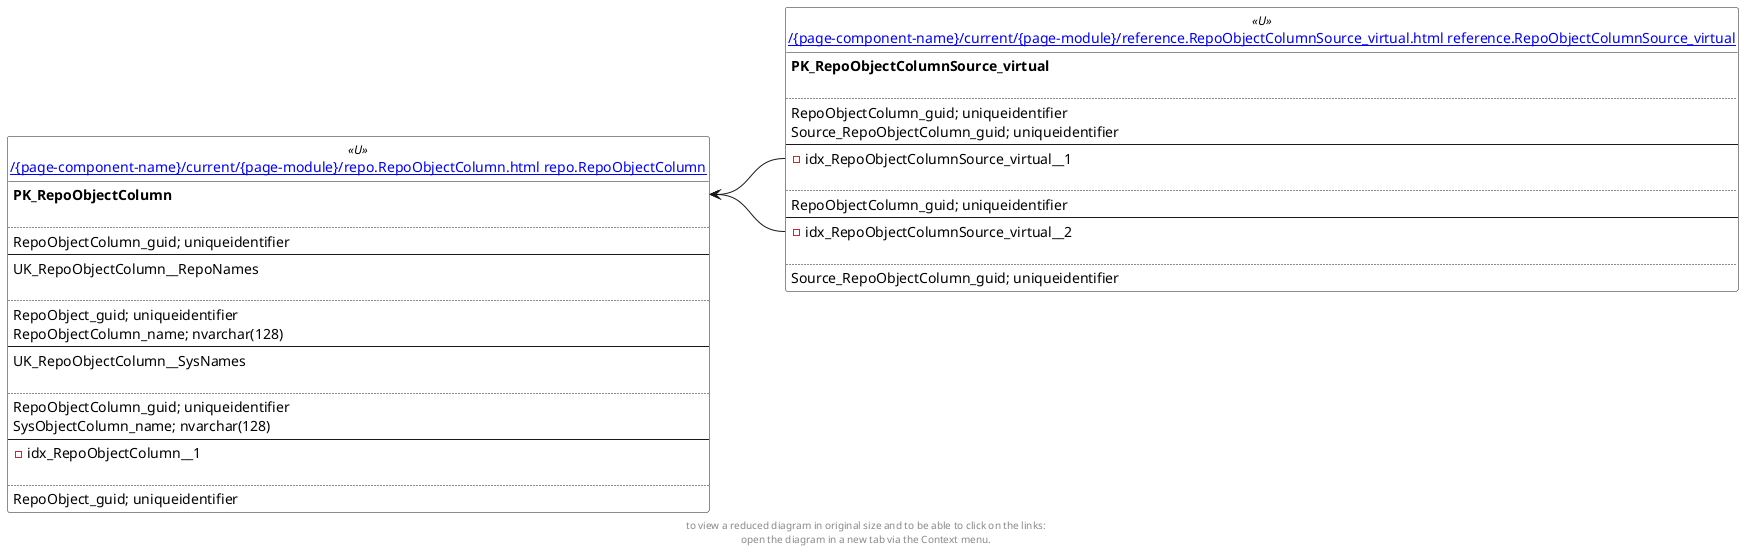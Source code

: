 @startuml
left to right direction
'top to bottom direction
hide circle
'avoide "." issues:
set namespaceSeparator none


skinparam class {
  BackgroundColor White
  BackgroundColor<<FN>> Yellow
  BackgroundColor<<FS>> Yellow
  BackgroundColor<<FT>> LightGray
  BackgroundColor<<IF>> Yellow
  BackgroundColor<<IS>> Yellow
  BackgroundColor<<P>> Aqua
  BackgroundColor<<PC>> Aqua
  BackgroundColor<<SN>> Yellow
  BackgroundColor<<SO>> SlateBlue
  BackgroundColor<<TF>> LightGray
  BackgroundColor<<TR>> Tomato
  BackgroundColor<<U>> White
  BackgroundColor<<V>> WhiteSmoke
  BackgroundColor<<X>> Aqua
}


entity "[[{site-url}/{page-component-name}/current/{page-module}/reference.RepoObjectColumnSource_virtual.html reference.RepoObjectColumnSource_virtual]]" as reference.RepoObjectColumnSource_virtual << U >> {
**PK_RepoObjectColumnSource_virtual**

..
RepoObjectColumn_guid; uniqueidentifier
Source_RepoObjectColumn_guid; uniqueidentifier
--
- idx_RepoObjectColumnSource_virtual__1

..
RepoObjectColumn_guid; uniqueidentifier
--
- idx_RepoObjectColumnSource_virtual__2

..
Source_RepoObjectColumn_guid; uniqueidentifier
}

entity "[[{site-url}/{page-component-name}/current/{page-module}/repo.RepoObjectColumn.html repo.RepoObjectColumn]]" as repo.RepoObjectColumn << U >> {
**PK_RepoObjectColumn**

..
RepoObjectColumn_guid; uniqueidentifier
--
UK_RepoObjectColumn__RepoNames

..
RepoObject_guid; uniqueidentifier
RepoObjectColumn_name; nvarchar(128)
--
UK_RepoObjectColumn__SysNames

..
RepoObjectColumn_guid; uniqueidentifier
SysObjectColumn_name; nvarchar(128)
--
- idx_RepoObjectColumn__1

..
RepoObject_guid; uniqueidentifier
}

repo.RepoObjectColumn::PK_RepoObjectColumn <-- reference.RepoObjectColumnSource_virtual::idx_RepoObjectColumnSource_virtual__1
repo.RepoObjectColumn::PK_RepoObjectColumn <-- reference.RepoObjectColumnSource_virtual::idx_RepoObjectColumnSource_virtual__2
footer
to view a reduced diagram in original size and to be able to click on the links:
open the diagram in a new tab via the Context menu.
end footer

@enduml

